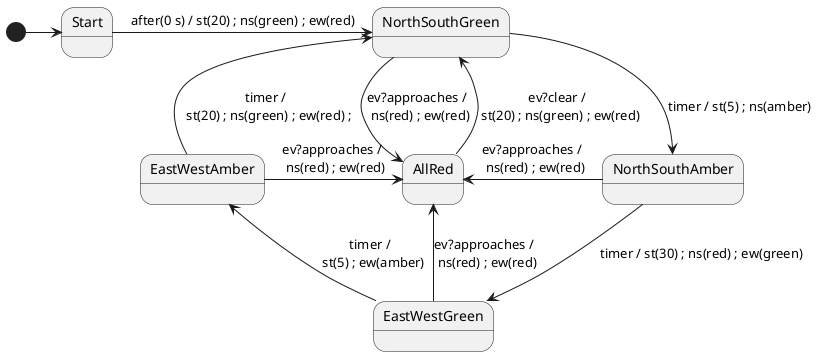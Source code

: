 @startuml

state Start
state NorthSouthGreen
state NorthSouthAmber
state EastWestGreen
state EastWestAmber
state AllRed

[*] -right-> Start
Start -right-> NorthSouthGreen : after(0 s) / st(20) ; ns(green) ; ew(red)
NorthSouthGreen -down-> AllRed : ev?approaches / \n ns(red) ; ew(red)

NorthSouthAmber ---left---> AllRed : ev?approaches / \n ns(red) ; ew(red)


EastWestGreen -up-> AllRed : ev?approaches / \n ns(red) ; ew(red)

EastWestAmber ---right---> AllRed : ev?approaches / \n ns(red) ; ew(red)

AllRed -up-> NorthSouthGreen : ev?clear / \n st(20) ; ns(green) ; ew(red)

NorthSouthGreen -right-> NorthSouthAmber : timer / st(5) ; ns(amber)
NorthSouthAmber -down-> EastWestGreen : timer / st(30) ; ns(red) ; ew(green)
EastWestGreen -left-> EastWestAmber : timer / \n st(5) ; ew(amber)
EastWestAmber -up-> NorthSouthGreen : timer / \n st(20) ; ns(green) ; ew(red) ;
@enduml
